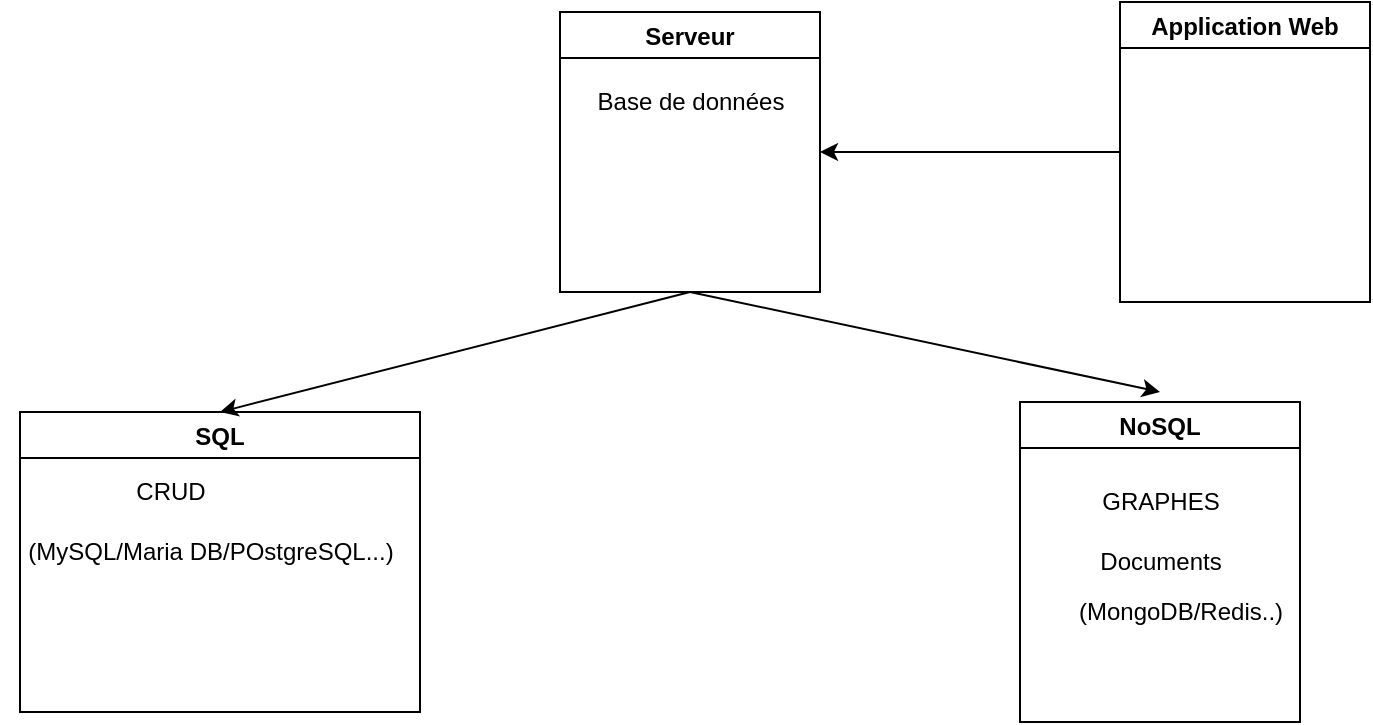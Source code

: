<mxfile version="20.0.4" type="device"><diagram id="PbTfdEA3CCJpq0Uou4bi" name="Page-1"><mxGraphModel dx="1422" dy="762" grid="1" gridSize="10" guides="1" tooltips="1" connect="1" arrows="1" fold="1" page="1" pageScale="1" pageWidth="850" pageHeight="1100" math="0" shadow="0"><root><mxCell id="0"/><mxCell id="1" parent="0"/><mxCell id="aEubGWZ0il3DOrhEjZvl-1" value="Serveur" style="swimlane;" vertex="1" parent="1"><mxGeometry x="330" y="210" width="130" height="140" as="geometry"/></mxCell><mxCell id="aEubGWZ0il3DOrhEjZvl-3" value="Base de données" style="text;html=1;align=center;verticalAlign=middle;resizable=0;points=[];autosize=1;strokeColor=none;fillColor=none;" vertex="1" parent="aEubGWZ0il3DOrhEjZvl-1"><mxGeometry x="5" y="30" width="120" height="30" as="geometry"/></mxCell><mxCell id="aEubGWZ0il3DOrhEjZvl-2" value="SQL" style="swimlane;" vertex="1" parent="1"><mxGeometry x="60" y="410" width="200" height="150" as="geometry"/></mxCell><mxCell id="aEubGWZ0il3DOrhEjZvl-5" value="CRUD" style="text;html=1;align=center;verticalAlign=middle;resizable=0;points=[];autosize=1;strokeColor=none;fillColor=none;" vertex="1" parent="aEubGWZ0il3DOrhEjZvl-2"><mxGeometry x="45" y="25" width="60" height="30" as="geometry"/></mxCell><mxCell id="aEubGWZ0il3DOrhEjZvl-7" value="(MySQL/Maria DB/POstgreSQL...)" style="text;html=1;align=center;verticalAlign=middle;resizable=0;points=[];autosize=1;strokeColor=none;fillColor=none;" vertex="1" parent="aEubGWZ0il3DOrhEjZvl-2"><mxGeometry x="-10" y="55" width="210" height="30" as="geometry"/></mxCell><mxCell id="aEubGWZ0il3DOrhEjZvl-4" value="NoSQL" style="swimlane;" vertex="1" parent="1"><mxGeometry x="560" y="405" width="140" height="160" as="geometry"/></mxCell><mxCell id="aEubGWZ0il3DOrhEjZvl-6" value="GRAPHES" style="text;html=1;align=center;verticalAlign=middle;resizable=0;points=[];autosize=1;strokeColor=none;fillColor=none;" vertex="1" parent="aEubGWZ0il3DOrhEjZvl-4"><mxGeometry x="30" y="35" width="80" height="30" as="geometry"/></mxCell><mxCell id="aEubGWZ0il3DOrhEjZvl-8" value="Documents" style="text;html=1;align=center;verticalAlign=middle;resizable=0;points=[];autosize=1;strokeColor=none;fillColor=none;" vertex="1" parent="aEubGWZ0il3DOrhEjZvl-4"><mxGeometry x="30" y="65" width="80" height="30" as="geometry"/></mxCell><mxCell id="aEubGWZ0il3DOrhEjZvl-10" value="" style="endArrow=classic;html=1;rounded=0;exitX=0.5;exitY=1;exitDx=0;exitDy=0;entryX=0.5;entryY=0;entryDx=0;entryDy=0;" edge="1" parent="1" source="aEubGWZ0il3DOrhEjZvl-1" target="aEubGWZ0il3DOrhEjZvl-2"><mxGeometry width="50" height="50" relative="1" as="geometry"><mxPoint x="340" y="590" as="sourcePoint"/><mxPoint x="370" y="510" as="targetPoint"/></mxGeometry></mxCell><mxCell id="aEubGWZ0il3DOrhEjZvl-11" value="(MongoDB/Redis..)" style="text;html=1;align=center;verticalAlign=middle;resizable=0;points=[];autosize=1;strokeColor=none;fillColor=none;" vertex="1" parent="1"><mxGeometry x="575" y="495" width="130" height="30" as="geometry"/></mxCell><mxCell id="aEubGWZ0il3DOrhEjZvl-12" value="" style="endArrow=classic;html=1;rounded=0;exitX=0.5;exitY=1;exitDx=0;exitDy=0;" edge="1" parent="1" source="aEubGWZ0il3DOrhEjZvl-1"><mxGeometry width="50" height="50" relative="1" as="geometry"><mxPoint x="340" y="590" as="sourcePoint"/><mxPoint x="630" y="400" as="targetPoint"/></mxGeometry></mxCell><mxCell id="aEubGWZ0il3DOrhEjZvl-13" value="Application Web" style="swimlane;" vertex="1" parent="1"><mxGeometry x="610" y="205" width="125" height="150" as="geometry"/></mxCell><mxCell id="aEubGWZ0il3DOrhEjZvl-14" value="" style="endArrow=classic;html=1;rounded=0;exitX=0;exitY=0.5;exitDx=0;exitDy=0;entryX=1;entryY=0.5;entryDx=0;entryDy=0;" edge="1" parent="1" source="aEubGWZ0il3DOrhEjZvl-13" target="aEubGWZ0il3DOrhEjZvl-1"><mxGeometry width="50" height="50" relative="1" as="geometry"><mxPoint x="340" y="590" as="sourcePoint"/><mxPoint x="390" y="540" as="targetPoint"/></mxGeometry></mxCell></root></mxGraphModel></diagram></mxfile>